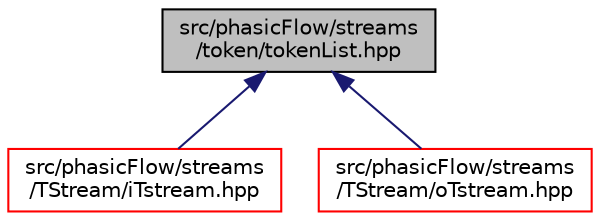 digraph "src/phasicFlow/streams/token/tokenList.hpp"
{
 // LATEX_PDF_SIZE
  edge [fontname="Helvetica",fontsize="10",labelfontname="Helvetica",labelfontsize="10"];
  node [fontname="Helvetica",fontsize="10",shape=record];
  Node1 [label="src/phasicFlow/streams\l/token/tokenList.hpp",height=0.2,width=0.4,color="black", fillcolor="grey75", style="filled", fontcolor="black",tooltip=" "];
  Node1 -> Node2 [dir="back",color="midnightblue",fontsize="10",style="solid",fontname="Helvetica"];
  Node2 [label="src/phasicFlow/streams\l/TStream/iTstream.hpp",height=0.2,width=0.4,color="red", fillcolor="white", style="filled",URL="$iTstream_8hpp.html",tooltip=" "];
  Node1 -> Node340 [dir="back",color="midnightblue",fontsize="10",style="solid",fontname="Helvetica"];
  Node340 [label="src/phasicFlow/streams\l/TStream/oTstream.hpp",height=0.2,width=0.4,color="red", fillcolor="white", style="filled",URL="$oTstream_8hpp.html",tooltip=" "];
}
